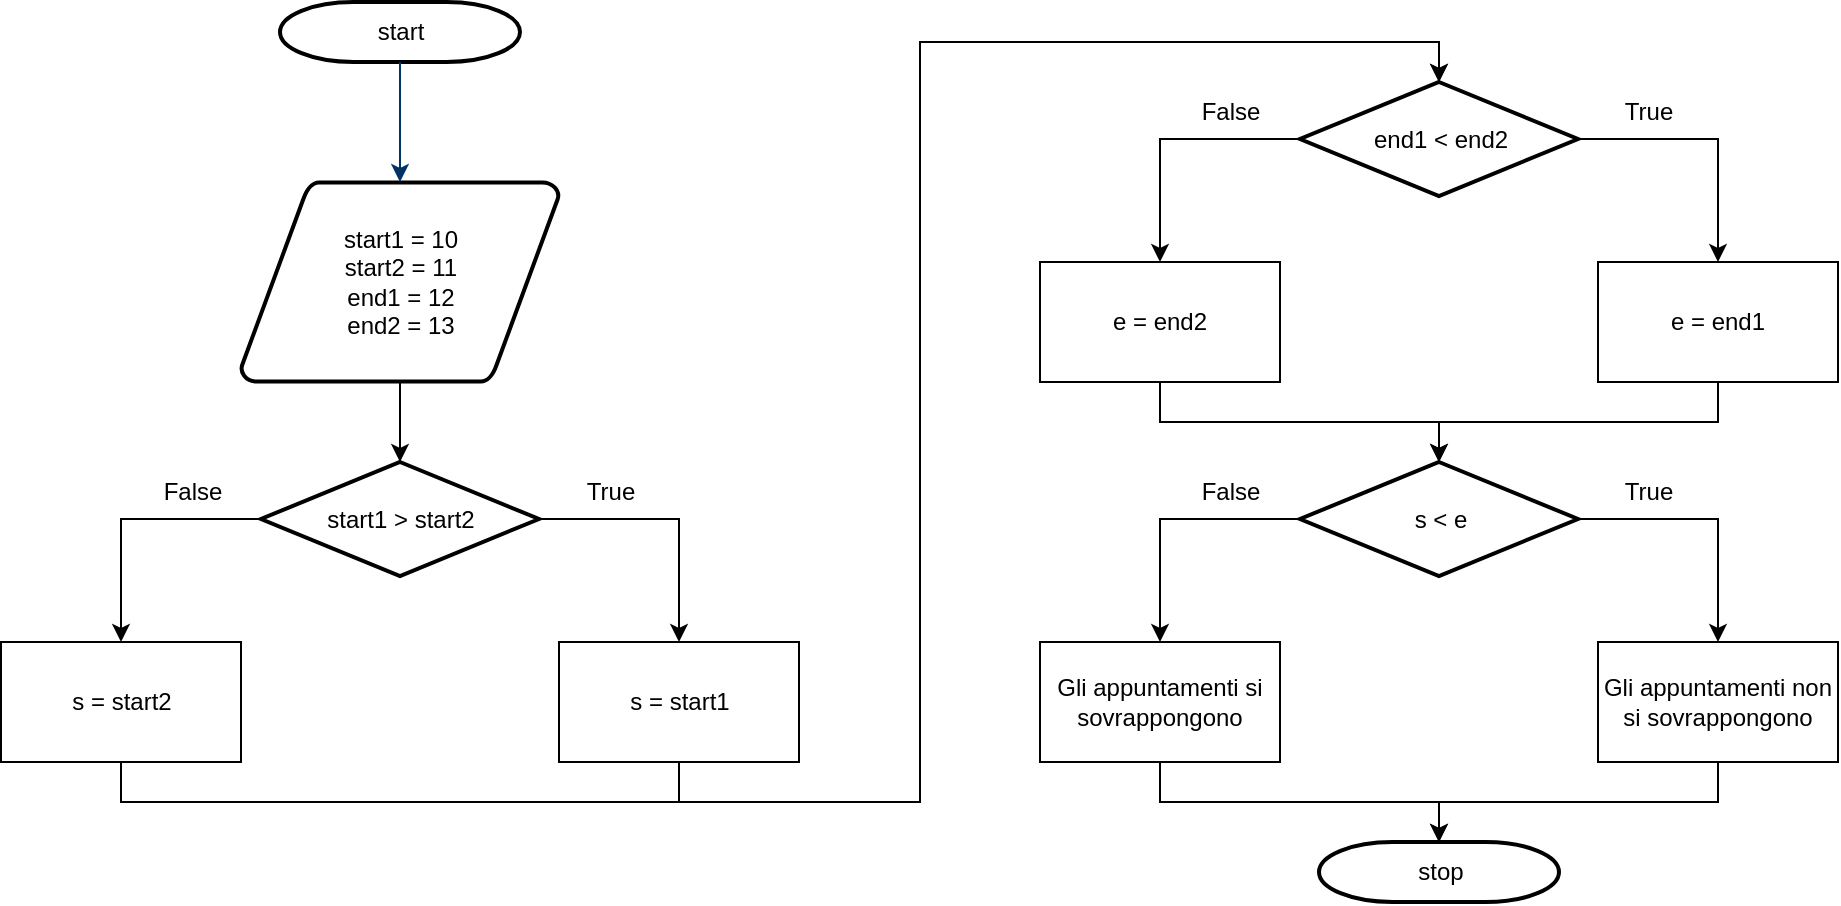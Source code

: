 <mxfile version="20.4.0" type="onedrive"><diagram id="6a731a19-8d31-9384-78a2-239565b7b9f0" name="Page-1"><mxGraphModel grid="1" page="1" gridSize="10" guides="1" tooltips="1" connect="1" arrows="1" fold="1" pageScale="1" pageWidth="1169" pageHeight="827" background="none" math="0" shadow="0"><root><mxCell id="0"/><mxCell id="1" parent="0"/><mxCell id="2" value="start" style="shape=mxgraph.flowchart.terminator;strokeWidth=2;gradientColor=none;gradientDirection=north;fontStyle=0;html=1;" vertex="1" parent="1"><mxGeometry x="260" y="40" width="120" height="30" as="geometry"/></mxCell><mxCell id="8idKaO9Dlt0mysxS3lGq-56" value="" style="edgeStyle=orthogonalEdgeStyle;rounded=0;orthogonalLoop=1;jettySize=auto;html=1;" edge="1" parent="1" source="3" target="6"><mxGeometry relative="1" as="geometry"/></mxCell><mxCell id="3" value="start1 = 10&lt;br&gt;start2 = 11&lt;br&gt;end1 = 12&lt;br&gt;end2 = 13" style="shape=mxgraph.flowchart.data;strokeWidth=2;gradientColor=none;gradientDirection=north;fontStyle=0;html=1;" vertex="1" parent="1"><mxGeometry x="240.5" y="130" width="159" height="100" as="geometry"/></mxCell><mxCell id="8idKaO9Dlt0mysxS3lGq-59" style="edgeStyle=orthogonalEdgeStyle;rounded=0;orthogonalLoop=1;jettySize=auto;html=1;" edge="1" parent="1" source="6" target="8idKaO9Dlt0mysxS3lGq-58"><mxGeometry relative="1" as="geometry"/></mxCell><mxCell id="8idKaO9Dlt0mysxS3lGq-60" style="edgeStyle=orthogonalEdgeStyle;rounded=0;orthogonalLoop=1;jettySize=auto;html=1;entryX=0.5;entryY=0;entryDx=0;entryDy=0;" edge="1" parent="1" source="6" target="8idKaO9Dlt0mysxS3lGq-57"><mxGeometry relative="1" as="geometry"/></mxCell><mxCell id="6" value="start1 &amp;gt; start2" style="shape=mxgraph.flowchart.decision;strokeWidth=2;gradientColor=none;gradientDirection=north;fontStyle=0;html=1;" vertex="1" parent="1"><mxGeometry x="250.5" y="270" width="139" height="57" as="geometry"/></mxCell><mxCell id="7" style="fontStyle=1;strokeColor=#003366;strokeWidth=1;html=1;" edge="1" parent="1" source="2" target="3"><mxGeometry relative="1" as="geometry"/></mxCell><mxCell id="8idKaO9Dlt0mysxS3lGq-65" style="edgeStyle=orthogonalEdgeStyle;rounded=0;orthogonalLoop=1;jettySize=auto;html=1;entryX=0.5;entryY=0;entryDx=0;entryDy=0;entryPerimeter=0;" edge="1" parent="1" source="8idKaO9Dlt0mysxS3lGq-57" target="8idKaO9Dlt0mysxS3lGq-68"><mxGeometry relative="1" as="geometry"><mxPoint x="839.5" y="80" as="targetPoint"/><Array as="points"><mxPoint x="181" y="440"/><mxPoint x="580" y="440"/><mxPoint x="580" y="60"/><mxPoint x="840" y="60"/></Array></mxGeometry></mxCell><mxCell id="8idKaO9Dlt0mysxS3lGq-57" value="s = start2" style="rounded=0;whiteSpace=wrap;html=1;" vertex="1" parent="1"><mxGeometry x="120.5" y="360" width="120" height="60" as="geometry"/></mxCell><mxCell id="8idKaO9Dlt0mysxS3lGq-64" style="edgeStyle=orthogonalEdgeStyle;rounded=0;orthogonalLoop=1;jettySize=auto;html=1;entryX=0.5;entryY=0;entryDx=0;entryDy=0;entryPerimeter=0;exitX=0.5;exitY=1;exitDx=0;exitDy=0;" edge="1" parent="1" source="8idKaO9Dlt0mysxS3lGq-58" target="8idKaO9Dlt0mysxS3lGq-68"><mxGeometry relative="1" as="geometry"><mxPoint x="839.5" y="80" as="targetPoint"/><Array as="points"><mxPoint x="460" y="440"/><mxPoint x="580" y="440"/><mxPoint x="580" y="60"/><mxPoint x="840" y="60"/></Array></mxGeometry></mxCell><mxCell id="8idKaO9Dlt0mysxS3lGq-58" value="s = start1" style="rounded=0;whiteSpace=wrap;html=1;" vertex="1" parent="1"><mxGeometry x="399.5" y="360" width="120" height="60" as="geometry"/></mxCell><mxCell id="8idKaO9Dlt0mysxS3lGq-61" value="True" style="text;html=1;align=center;verticalAlign=middle;resizable=0;points=[];autosize=1;strokeColor=none;fillColor=none;" vertex="1" parent="1"><mxGeometry x="399.5" y="270" width="50" height="30" as="geometry"/></mxCell><mxCell id="8idKaO9Dlt0mysxS3lGq-62" value="False" style="text;html=1;align=center;verticalAlign=middle;resizable=0;points=[];autosize=1;strokeColor=none;fillColor=none;" vertex="1" parent="1"><mxGeometry x="190.5" y="270" width="50" height="30" as="geometry"/></mxCell><mxCell id="8idKaO9Dlt0mysxS3lGq-66" style="edgeStyle=orthogonalEdgeStyle;rounded=0;orthogonalLoop=1;jettySize=auto;html=1;" edge="1" parent="1" source="8idKaO9Dlt0mysxS3lGq-68" target="8idKaO9Dlt0mysxS3lGq-70"><mxGeometry relative="1" as="geometry"/></mxCell><mxCell id="8idKaO9Dlt0mysxS3lGq-67" style="edgeStyle=orthogonalEdgeStyle;rounded=0;orthogonalLoop=1;jettySize=auto;html=1;entryX=0.5;entryY=0;entryDx=0;entryDy=0;" edge="1" parent="1" source="8idKaO9Dlt0mysxS3lGq-68" target="8idKaO9Dlt0mysxS3lGq-69"><mxGeometry relative="1" as="geometry"/></mxCell><mxCell id="8idKaO9Dlt0mysxS3lGq-68" value="end1 &amp;lt; end2" style="shape=mxgraph.flowchart.decision;strokeWidth=2;gradientColor=none;gradientDirection=north;fontStyle=0;html=1;" vertex="1" parent="1"><mxGeometry x="770" y="80" width="139" height="57" as="geometry"/></mxCell><mxCell id="8idKaO9Dlt0mysxS3lGq-83" style="edgeStyle=orthogonalEdgeStyle;rounded=0;orthogonalLoop=1;jettySize=auto;html=1;entryX=0.5;entryY=0;entryDx=0;entryDy=0;entryPerimeter=0;exitX=0.5;exitY=1;exitDx=0;exitDy=0;" edge="1" parent="1" source="8idKaO9Dlt0mysxS3lGq-69" target="8idKaO9Dlt0mysxS3lGq-78"><mxGeometry relative="1" as="geometry"/></mxCell><mxCell id="8idKaO9Dlt0mysxS3lGq-69" value="e = end2" style="rounded=0;whiteSpace=wrap;html=1;" vertex="1" parent="1"><mxGeometry x="640" y="170" width="120" height="60" as="geometry"/></mxCell><mxCell id="8idKaO9Dlt0mysxS3lGq-84" style="edgeStyle=orthogonalEdgeStyle;rounded=0;orthogonalLoop=1;jettySize=auto;html=1;entryX=0.5;entryY=0;entryDx=0;entryDy=0;entryPerimeter=0;exitX=0.5;exitY=1;exitDx=0;exitDy=0;" edge="1" parent="1" source="8idKaO9Dlt0mysxS3lGq-70" target="8idKaO9Dlt0mysxS3lGq-78"><mxGeometry relative="1" as="geometry"/></mxCell><mxCell id="8idKaO9Dlt0mysxS3lGq-70" value="e = end1" style="rounded=0;whiteSpace=wrap;html=1;" vertex="1" parent="1"><mxGeometry x="919" y="170" width="120" height="60" as="geometry"/></mxCell><mxCell id="8idKaO9Dlt0mysxS3lGq-71" value="True" style="text;html=1;align=center;verticalAlign=middle;resizable=0;points=[];autosize=1;strokeColor=none;fillColor=none;" vertex="1" parent="1"><mxGeometry x="919" y="80" width="50" height="30" as="geometry"/></mxCell><mxCell id="8idKaO9Dlt0mysxS3lGq-72" value="False" style="text;html=1;align=center;verticalAlign=middle;resizable=0;points=[];autosize=1;strokeColor=none;fillColor=none;" vertex="1" parent="1"><mxGeometry x="710" y="80" width="50" height="30" as="geometry"/></mxCell><mxCell id="8idKaO9Dlt0mysxS3lGq-76" style="edgeStyle=orthogonalEdgeStyle;rounded=0;orthogonalLoop=1;jettySize=auto;html=1;" edge="1" parent="1" source="8idKaO9Dlt0mysxS3lGq-78" target="8idKaO9Dlt0mysxS3lGq-80"><mxGeometry relative="1" as="geometry"/></mxCell><mxCell id="8idKaO9Dlt0mysxS3lGq-77" style="edgeStyle=orthogonalEdgeStyle;rounded=0;orthogonalLoop=1;jettySize=auto;html=1;entryX=0.5;entryY=0;entryDx=0;entryDy=0;" edge="1" parent="1" source="8idKaO9Dlt0mysxS3lGq-78" target="8idKaO9Dlt0mysxS3lGq-79"><mxGeometry relative="1" as="geometry"/></mxCell><mxCell id="8idKaO9Dlt0mysxS3lGq-78" value="s &amp;lt; e" style="shape=mxgraph.flowchart.decision;strokeWidth=2;gradientColor=none;gradientDirection=north;fontStyle=0;html=1;" vertex="1" parent="1"><mxGeometry x="770" y="270" width="139" height="57" as="geometry"/></mxCell><mxCell id="8idKaO9Dlt0mysxS3lGq-86" style="edgeStyle=orthogonalEdgeStyle;rounded=0;orthogonalLoop=1;jettySize=auto;html=1;entryX=0.5;entryY=0;entryDx=0;entryDy=0;entryPerimeter=0;exitX=0.5;exitY=1;exitDx=0;exitDy=0;" edge="1" parent="1" source="8idKaO9Dlt0mysxS3lGq-79" target="8idKaO9Dlt0mysxS3lGq-85"><mxGeometry relative="1" as="geometry"/></mxCell><mxCell id="8idKaO9Dlt0mysxS3lGq-79" value="Gli appuntamenti si sovrappongono" style="rounded=0;whiteSpace=wrap;html=1;" vertex="1" parent="1"><mxGeometry x="640" y="360" width="120" height="60" as="geometry"/></mxCell><mxCell id="8idKaO9Dlt0mysxS3lGq-87" style="edgeStyle=orthogonalEdgeStyle;rounded=0;orthogonalLoop=1;jettySize=auto;html=1;entryX=0.5;entryY=0;entryDx=0;entryDy=0;entryPerimeter=0;exitX=0.5;exitY=1;exitDx=0;exitDy=0;" edge="1" parent="1" source="8idKaO9Dlt0mysxS3lGq-80" target="8idKaO9Dlt0mysxS3lGq-85"><mxGeometry relative="1" as="geometry"/></mxCell><mxCell id="8idKaO9Dlt0mysxS3lGq-80" value="Gli appuntamenti non si sovrappongono" style="rounded=0;whiteSpace=wrap;html=1;" vertex="1" parent="1"><mxGeometry x="919" y="360" width="120" height="60" as="geometry"/></mxCell><mxCell id="8idKaO9Dlt0mysxS3lGq-81" value="True" style="text;html=1;align=center;verticalAlign=middle;resizable=0;points=[];autosize=1;strokeColor=none;fillColor=none;" vertex="1" parent="1"><mxGeometry x="919" y="270" width="50" height="30" as="geometry"/></mxCell><mxCell id="8idKaO9Dlt0mysxS3lGq-82" value="False" style="text;html=1;align=center;verticalAlign=middle;resizable=0;points=[];autosize=1;strokeColor=none;fillColor=none;" vertex="1" parent="1"><mxGeometry x="710" y="270" width="50" height="30" as="geometry"/></mxCell><mxCell id="8idKaO9Dlt0mysxS3lGq-85" value="stop" style="shape=mxgraph.flowchart.terminator;strokeWidth=2;gradientColor=none;gradientDirection=north;fontStyle=0;html=1;" vertex="1" parent="1"><mxGeometry x="779.5" y="460" width="120" height="30" as="geometry"/></mxCell></root></mxGraphModel></diagram></mxfile>